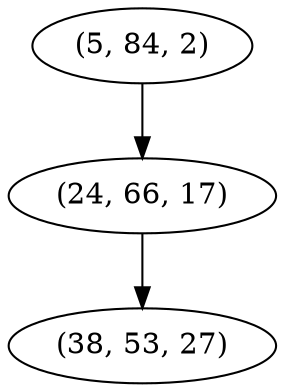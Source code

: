 digraph tree {
    "(5, 84, 2)";
    "(24, 66, 17)";
    "(38, 53, 27)";
    "(5, 84, 2)" -> "(24, 66, 17)";
    "(24, 66, 17)" -> "(38, 53, 27)";
}
